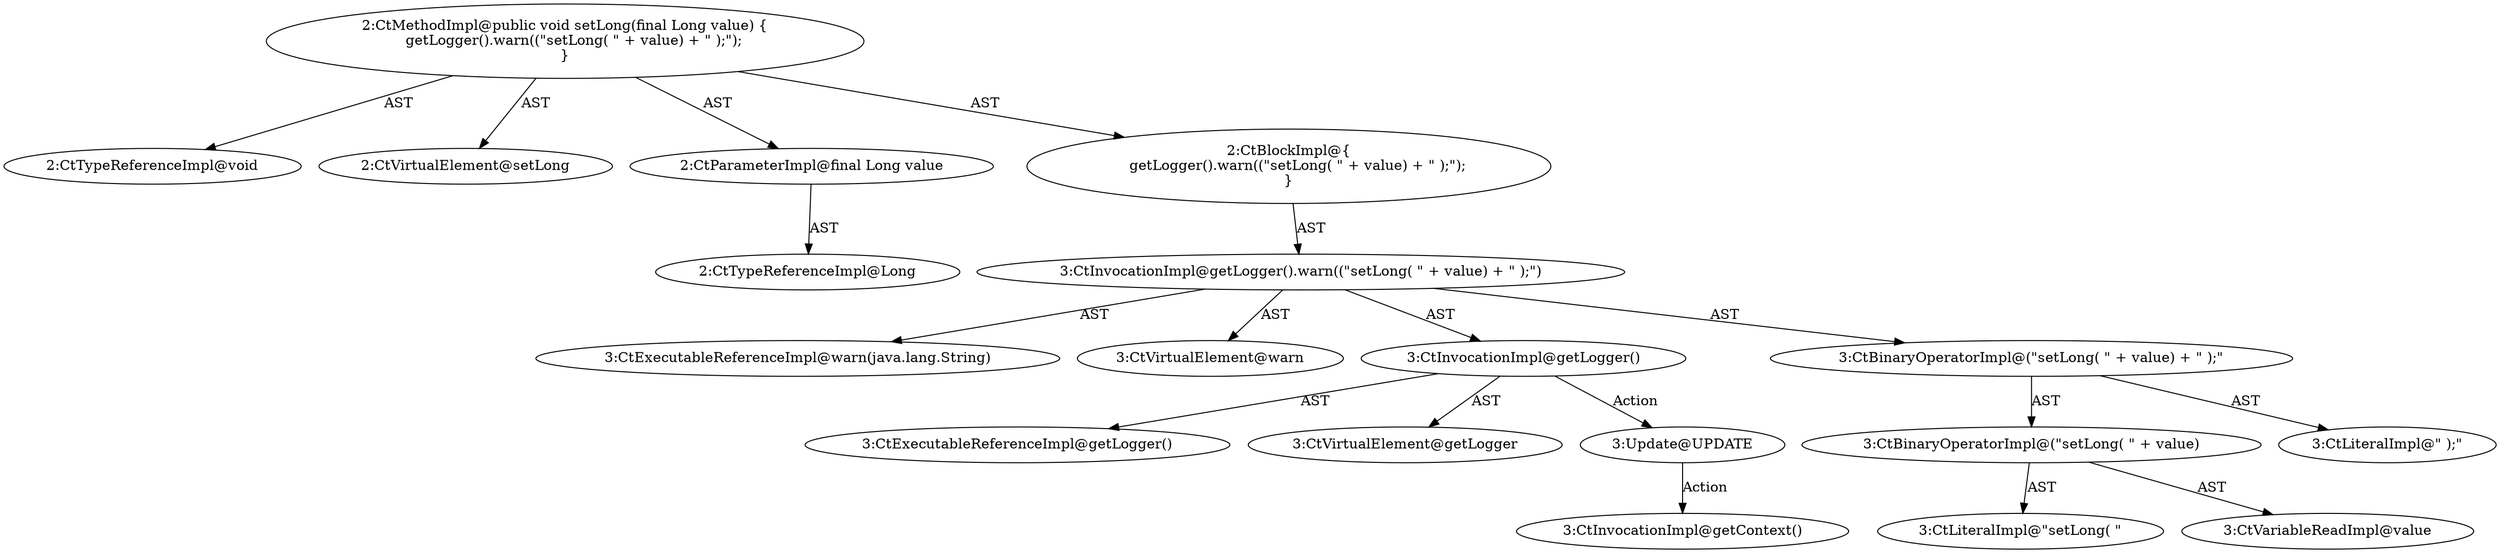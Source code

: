digraph "setLong#?,Long" {
0 [label="2:CtTypeReferenceImpl@void" shape=ellipse]
1 [label="2:CtVirtualElement@setLong" shape=ellipse]
2 [label="2:CtParameterImpl@final Long value" shape=ellipse]
3 [label="2:CtTypeReferenceImpl@Long" shape=ellipse]
4 [label="3:CtExecutableReferenceImpl@warn(java.lang.String)" shape=ellipse]
5 [label="3:CtVirtualElement@warn" shape=ellipse]
6 [label="3:CtExecutableReferenceImpl@getLogger()" shape=ellipse]
7 [label="3:CtVirtualElement@getLogger" shape=ellipse]
8 [label="3:CtInvocationImpl@getLogger()" shape=ellipse]
9 [label="3:CtLiteralImpl@\"setLong( \"" shape=ellipse]
10 [label="3:CtVariableReadImpl@value" shape=ellipse]
11 [label="3:CtBinaryOperatorImpl@(\"setLong( \" + value)" shape=ellipse]
12 [label="3:CtLiteralImpl@\" );\"" shape=ellipse]
13 [label="3:CtBinaryOperatorImpl@(\"setLong( \" + value) + \" );\"" shape=ellipse]
14 [label="3:CtInvocationImpl@getLogger().warn((\"setLong( \" + value) + \" );\")" shape=ellipse]
15 [label="2:CtBlockImpl@\{
    getLogger().warn((\"setLong( \" + value) + \" );\");
\}" shape=ellipse]
16 [label="2:CtMethodImpl@public void setLong(final Long value) \{
    getLogger().warn((\"setLong( \" + value) + \" );\");
\}" shape=ellipse]
17 [label="3:Update@UPDATE" shape=ellipse]
18 [label="3:CtInvocationImpl@getContext()" shape=ellipse]
2 -> 3 [label="AST"];
8 -> 7 [label="AST"];
8 -> 6 [label="AST"];
8 -> 17 [label="Action"];
11 -> 9 [label="AST"];
11 -> 10 [label="AST"];
13 -> 11 [label="AST"];
13 -> 12 [label="AST"];
14 -> 5 [label="AST"];
14 -> 8 [label="AST"];
14 -> 4 [label="AST"];
14 -> 13 [label="AST"];
15 -> 14 [label="AST"];
16 -> 1 [label="AST"];
16 -> 0 [label="AST"];
16 -> 2 [label="AST"];
16 -> 15 [label="AST"];
17 -> 18 [label="Action"];
}